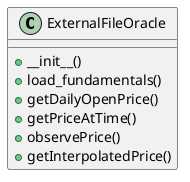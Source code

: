 @startuml
class ExternalFileOracle {
  + __init__()
  + load_fundamentals()
  + getDailyOpenPrice()
  + getPriceAtTime()
  + observePrice()
  + getInterpolatedPrice()
}
@enduml